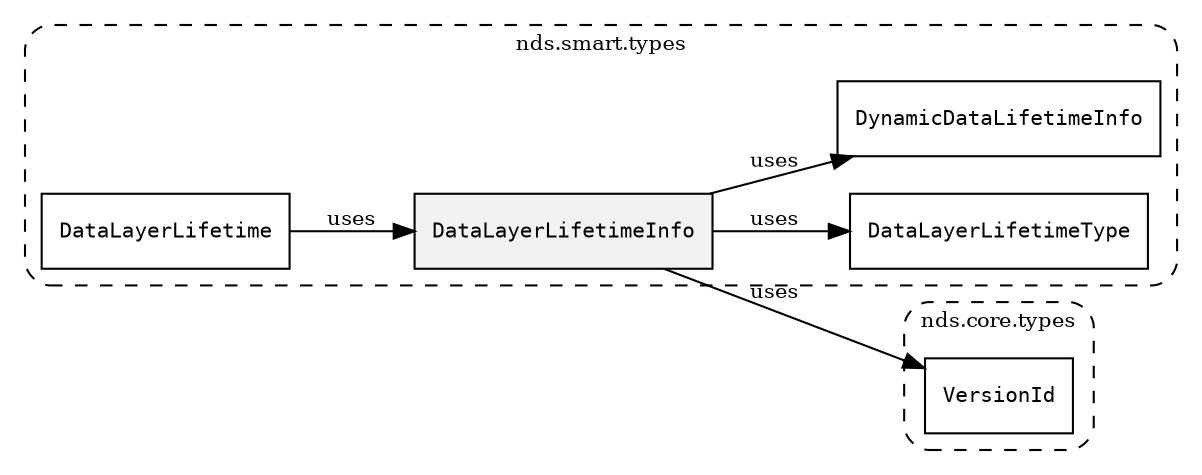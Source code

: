 /**
 * This dot file creates symbol collaboration diagram for DataLayerLifetimeInfo.
 */
digraph ZSERIO
{
    node [shape=box, fontsize=10];
    rankdir="LR";
    fontsize=10;
    tooltip="DataLayerLifetimeInfo collaboration diagram";

    subgraph "cluster_nds.smart.types"
    {
        style="dashed, rounded";
        label="nds.smart.types";
        tooltip="Package nds.smart.types";
        href="../../../content/packages/nds.smart.types.html#Package-nds-smart-types";
        target="_parent";

        "DataLayerLifetimeInfo" [style="filled", fillcolor="#0000000D", target="_parent", label=<<font face="monospace"><table align="center" border="0" cellspacing="0" cellpadding="0"><tr><td href="../../../content/packages/nds.smart.types.html#Choice-DataLayerLifetimeInfo" title="Choice defined in nds.smart.types">DataLayerLifetimeInfo</td></tr></table></font>>];
        "DataLayerLifetimeType" [target="_parent", label=<<font face="monospace"><table align="center" border="0" cellspacing="0" cellpadding="0"><tr><td href="../../../content/packages/nds.smart.types.html#Enum-DataLayerLifetimeType" title="Enum defined in nds.smart.types">DataLayerLifetimeType</td></tr></table></font>>];
        "DynamicDataLifetimeInfo" [target="_parent", label=<<font face="monospace"><table align="center" border="0" cellspacing="0" cellpadding="0"><tr><td href="../../../content/packages/nds.smart.types.html#Structure-DynamicDataLifetimeInfo" title="Structure defined in nds.smart.types">DynamicDataLifetimeInfo</td></tr></table></font>>];
        "DataLayerLifetime" [target="_parent", label=<<font face="monospace"><table align="center" border="0" cellspacing="0" cellpadding="0"><tr><td href="../../../content/packages/nds.smart.types.html#Structure-DataLayerLifetime" title="Structure defined in nds.smart.types">DataLayerLifetime</td></tr></table></font>>];
    }

    subgraph "cluster_nds.core.types"
    {
        style="dashed, rounded";
        label="nds.core.types";
        tooltip="Package nds.core.types";
        href="../../../content/packages/nds.core.types.html#Package-nds-core-types";
        target="_parent";

        "VersionId" [target="_parent", label=<<font face="monospace"><table align="center" border="0" cellspacing="0" cellpadding="0"><tr><td href="../../../content/packages/nds.core.types.html#Subtype-VersionId" title="Subtype defined in nds.core.types">VersionId</td></tr></table></font>>];
    }

    "DataLayerLifetimeInfo" -> "DataLayerLifetimeType" [label="uses", fontsize=10];
    "DataLayerLifetimeInfo" -> "VersionId" [label="uses", fontsize=10];
    "DataLayerLifetimeInfo" -> "DynamicDataLifetimeInfo" [label="uses", fontsize=10];
    "DataLayerLifetime" -> "DataLayerLifetimeInfo" [label="uses", fontsize=10];
}
